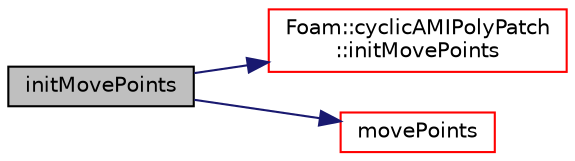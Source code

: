 digraph "initMovePoints"
{
  bgcolor="transparent";
  edge [fontname="Helvetica",fontsize="10",labelfontname="Helvetica",labelfontsize="10"];
  node [fontname="Helvetica",fontsize="10",shape=record];
  rankdir="LR";
  Node1 [label="initMovePoints",height=0.2,width=0.4,color="black", fillcolor="grey75", style="filled", fontcolor="black"];
  Node1 -> Node2 [color="midnightblue",fontsize="10",style="solid",fontname="Helvetica"];
  Node2 [label="Foam::cyclicAMIPolyPatch\l::initMovePoints",height=0.2,width=0.4,color="red",URL="$a00474.html#a1744dcf0048e4ff7b664f3503e64085d",tooltip="Initialise the patches for moving points. "];
  Node1 -> Node3 [color="midnightblue",fontsize="10",style="solid",fontname="Helvetica"];
  Node3 [label="movePoints",height=0.2,width=0.4,color="red",URL="$a00464.html#a60983bf9f9ad6158ce126c2d96eb1acc",tooltip="Correct patches after moving points. "];
}
